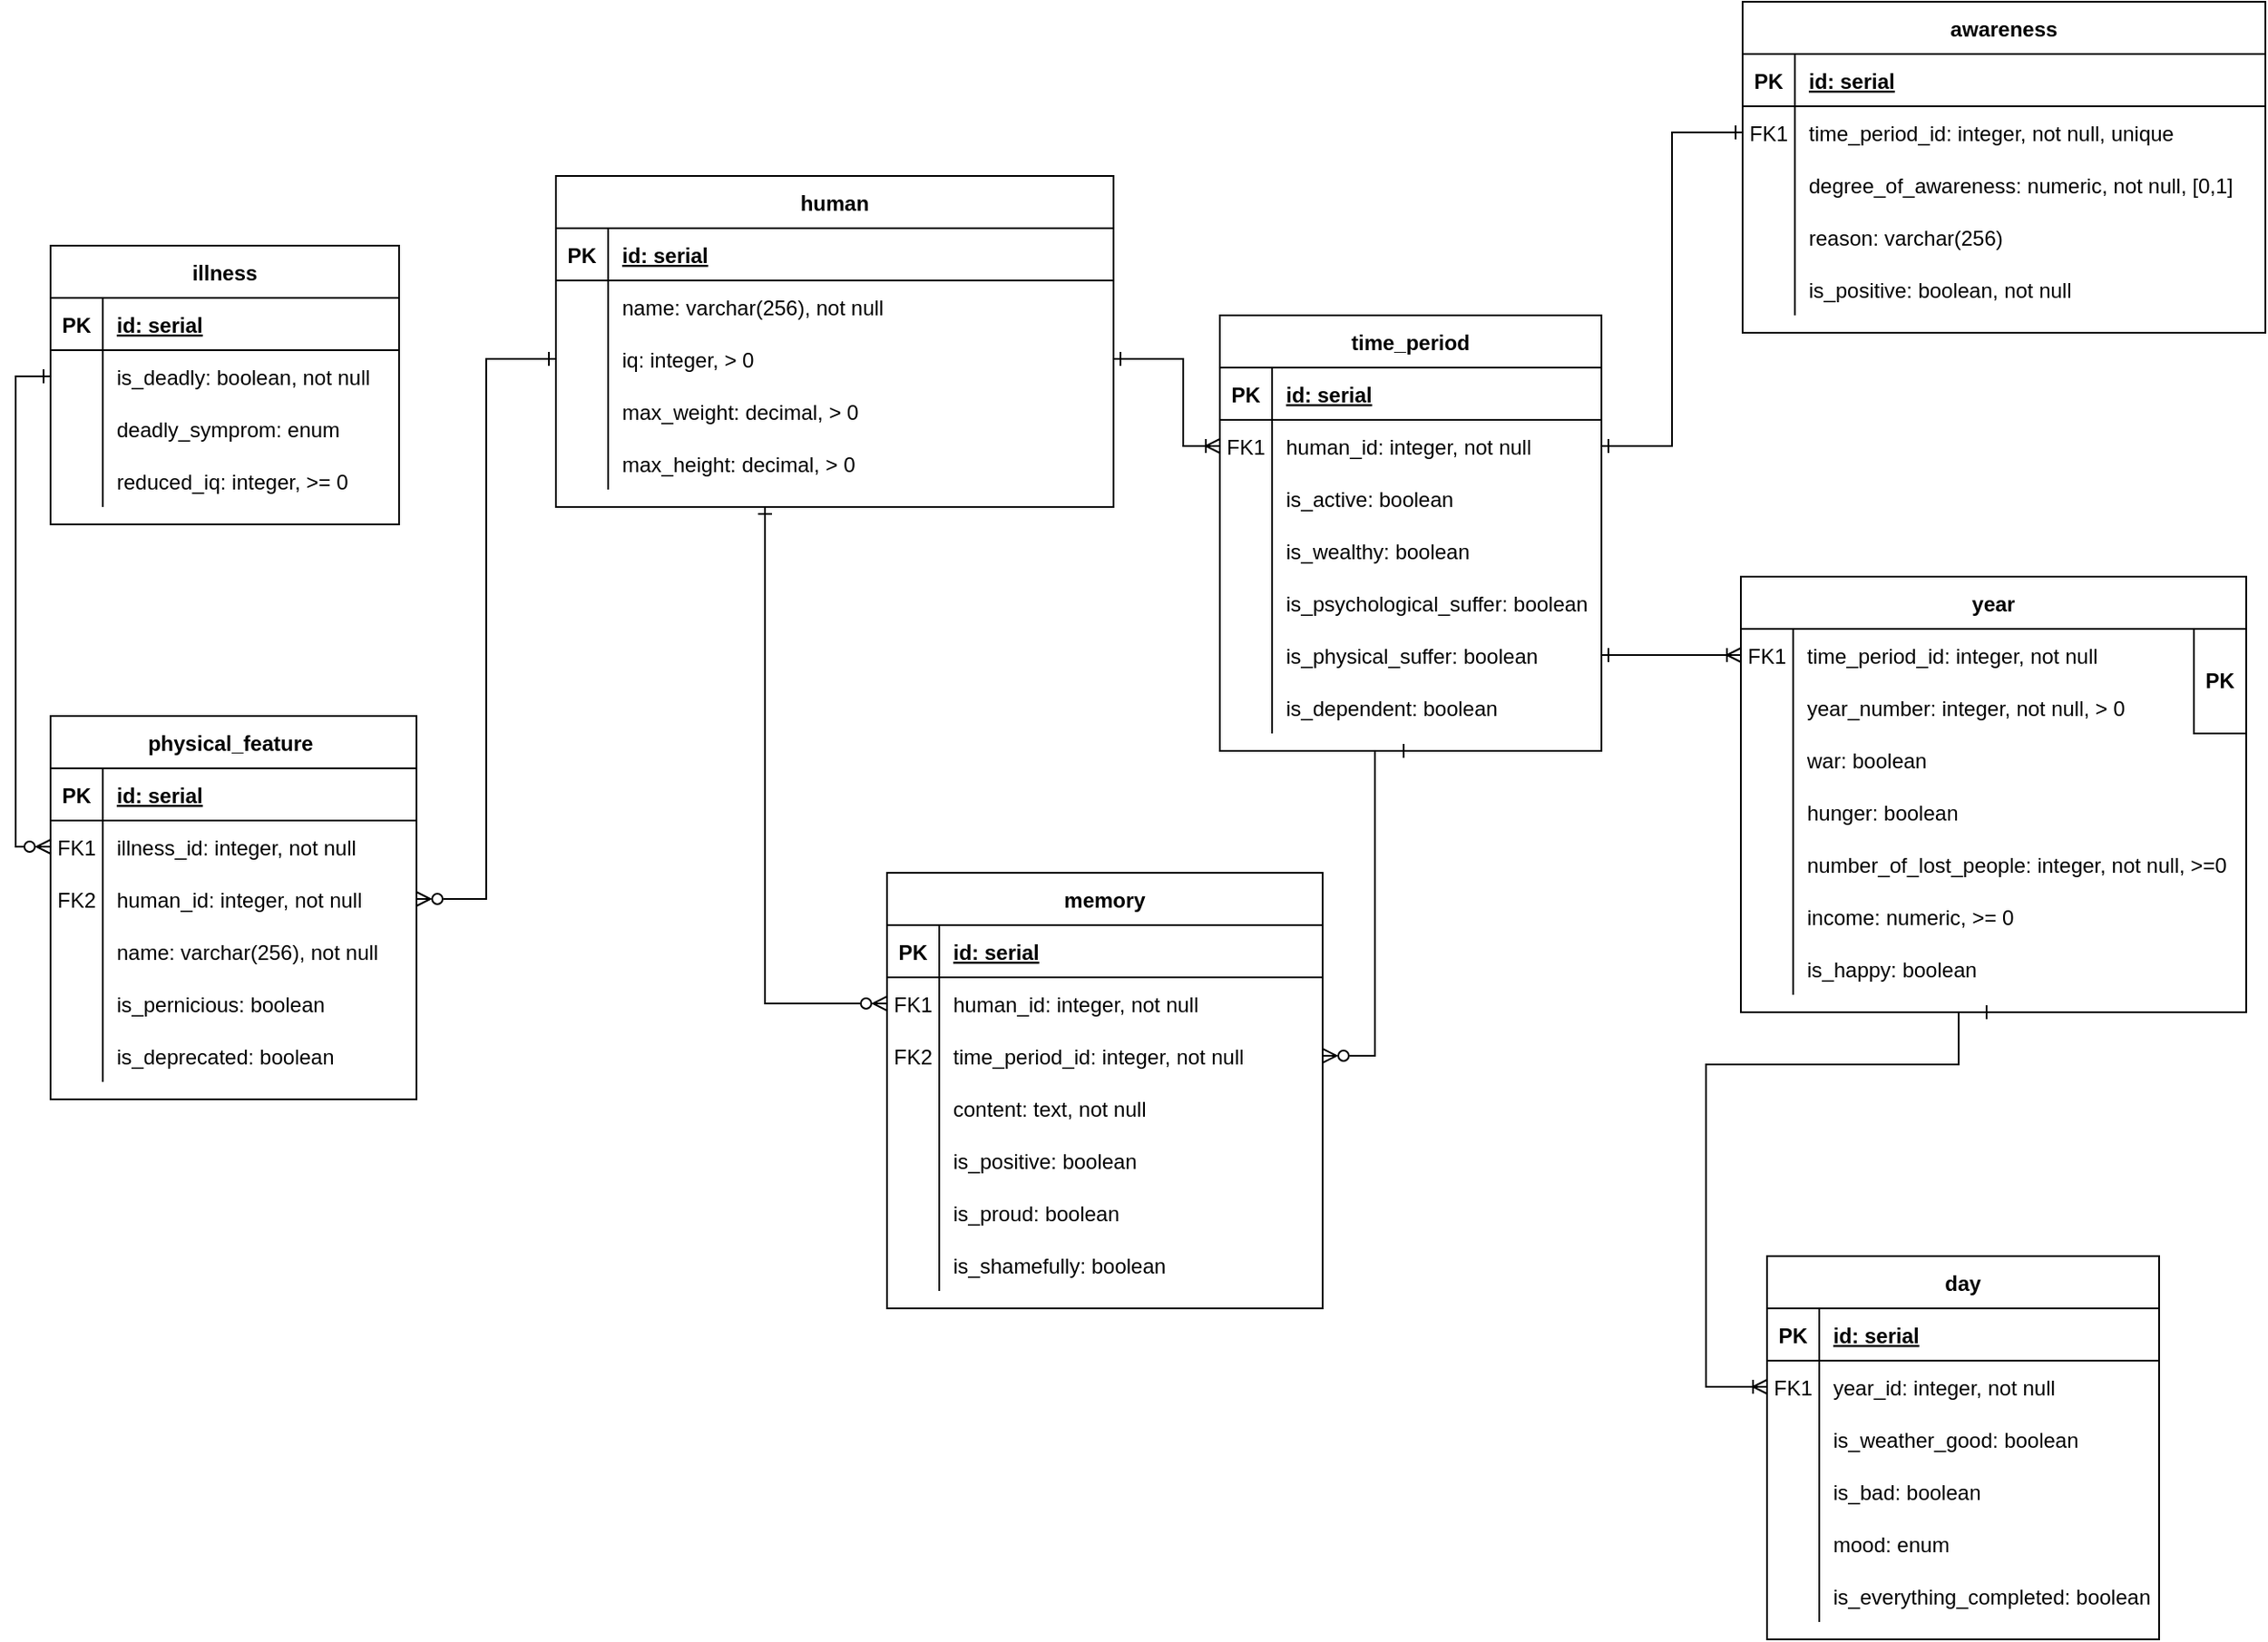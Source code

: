 <mxfile version="20.3.3" type="github">
  <diagram id="KLt4-FixC2jGdh-PYS5l" name="Page-1">
    <mxGraphModel dx="1038" dy="547" grid="1" gridSize="10" guides="1" tooltips="1" connect="1" arrows="1" fold="1" page="1" pageScale="1" pageWidth="827" pageHeight="1169" math="0" shadow="0">
      <root>
        <mxCell id="0" />
        <mxCell id="1" parent="0" />
        <mxCell id="GZ2gmJKAVjpCAytrpGXs-1" value="memory" style="shape=table;startSize=30;container=1;collapsible=1;childLayout=tableLayout;fixedRows=1;rowLines=0;fontStyle=1;align=center;resizeLast=1;" parent="1" vertex="1">
          <mxGeometry x="760" y="540" width="250" height="250" as="geometry" />
        </mxCell>
        <mxCell id="GZ2gmJKAVjpCAytrpGXs-2" value="" style="shape=tableRow;horizontal=0;startSize=0;swimlaneHead=0;swimlaneBody=0;fillColor=none;collapsible=0;dropTarget=0;points=[[0,0.5],[1,0.5]];portConstraint=eastwest;top=0;left=0;right=0;bottom=1;" parent="GZ2gmJKAVjpCAytrpGXs-1" vertex="1">
          <mxGeometry y="30" width="250" height="30" as="geometry" />
        </mxCell>
        <mxCell id="GZ2gmJKAVjpCAytrpGXs-3" value="PK" style="shape=partialRectangle;connectable=0;fillColor=none;top=0;left=0;bottom=0;right=0;fontStyle=1;overflow=hidden;" parent="GZ2gmJKAVjpCAytrpGXs-2" vertex="1">
          <mxGeometry width="30" height="30" as="geometry">
            <mxRectangle width="30" height="30" as="alternateBounds" />
          </mxGeometry>
        </mxCell>
        <mxCell id="GZ2gmJKAVjpCAytrpGXs-4" value="id: serial" style="shape=partialRectangle;connectable=0;fillColor=none;top=0;left=0;bottom=0;right=0;align=left;spacingLeft=6;fontStyle=5;overflow=hidden;" parent="GZ2gmJKAVjpCAytrpGXs-2" vertex="1">
          <mxGeometry x="30" width="220" height="30" as="geometry">
            <mxRectangle width="220" height="30" as="alternateBounds" />
          </mxGeometry>
        </mxCell>
        <mxCell id="GZ2gmJKAVjpCAytrpGXs-5" value="" style="shape=tableRow;horizontal=0;startSize=0;swimlaneHead=0;swimlaneBody=0;fillColor=none;collapsible=0;dropTarget=0;points=[[0,0.5],[1,0.5]];portConstraint=eastwest;top=0;left=0;right=0;bottom=0;" parent="GZ2gmJKAVjpCAytrpGXs-1" vertex="1">
          <mxGeometry y="60" width="250" height="30" as="geometry" />
        </mxCell>
        <mxCell id="GZ2gmJKAVjpCAytrpGXs-6" value="FK1" style="shape=partialRectangle;connectable=0;fillColor=none;top=0;left=0;bottom=0;right=0;editable=1;overflow=hidden;" parent="GZ2gmJKAVjpCAytrpGXs-5" vertex="1">
          <mxGeometry width="30" height="30" as="geometry">
            <mxRectangle width="30" height="30" as="alternateBounds" />
          </mxGeometry>
        </mxCell>
        <mxCell id="GZ2gmJKAVjpCAytrpGXs-7" value="human_id: integer, not null" style="shape=partialRectangle;connectable=0;fillColor=none;top=0;left=0;bottom=0;right=0;align=left;spacingLeft=6;overflow=hidden;" parent="GZ2gmJKAVjpCAytrpGXs-5" vertex="1">
          <mxGeometry x="30" width="220" height="30" as="geometry">
            <mxRectangle width="220" height="30" as="alternateBounds" />
          </mxGeometry>
        </mxCell>
        <mxCell id="GZ2gmJKAVjpCAytrpGXs-8" value="" style="shape=tableRow;horizontal=0;startSize=0;swimlaneHead=0;swimlaneBody=0;fillColor=none;collapsible=0;dropTarget=0;points=[[0,0.5],[1,0.5]];portConstraint=eastwest;top=0;left=0;right=0;bottom=0;" parent="GZ2gmJKAVjpCAytrpGXs-1" vertex="1">
          <mxGeometry y="90" width="250" height="30" as="geometry" />
        </mxCell>
        <mxCell id="GZ2gmJKAVjpCAytrpGXs-9" value="FK2" style="shape=partialRectangle;connectable=0;fillColor=none;top=0;left=0;bottom=0;right=0;editable=1;overflow=hidden;" parent="GZ2gmJKAVjpCAytrpGXs-8" vertex="1">
          <mxGeometry width="30" height="30" as="geometry">
            <mxRectangle width="30" height="30" as="alternateBounds" />
          </mxGeometry>
        </mxCell>
        <mxCell id="GZ2gmJKAVjpCAytrpGXs-10" value="time_period_id: integer, not null" style="shape=partialRectangle;connectable=0;fillColor=none;top=0;left=0;bottom=0;right=0;align=left;spacingLeft=6;overflow=hidden;" parent="GZ2gmJKAVjpCAytrpGXs-8" vertex="1">
          <mxGeometry x="30" width="220" height="30" as="geometry">
            <mxRectangle width="220" height="30" as="alternateBounds" />
          </mxGeometry>
        </mxCell>
        <mxCell id="GZ2gmJKAVjpCAytrpGXs-11" value="" style="shape=tableRow;horizontal=0;startSize=0;swimlaneHead=0;swimlaneBody=0;fillColor=none;collapsible=0;dropTarget=0;points=[[0,0.5],[1,0.5]];portConstraint=eastwest;top=0;left=0;right=0;bottom=0;" parent="GZ2gmJKAVjpCAytrpGXs-1" vertex="1">
          <mxGeometry y="120" width="250" height="30" as="geometry" />
        </mxCell>
        <mxCell id="GZ2gmJKAVjpCAytrpGXs-12" value="" style="shape=partialRectangle;connectable=0;fillColor=none;top=0;left=0;bottom=0;right=0;editable=1;overflow=hidden;" parent="GZ2gmJKAVjpCAytrpGXs-11" vertex="1">
          <mxGeometry width="30" height="30" as="geometry">
            <mxRectangle width="30" height="30" as="alternateBounds" />
          </mxGeometry>
        </mxCell>
        <mxCell id="GZ2gmJKAVjpCAytrpGXs-13" value="content: text, not null" style="shape=partialRectangle;connectable=0;fillColor=none;top=0;left=0;bottom=0;right=0;align=left;spacingLeft=6;overflow=hidden;" parent="GZ2gmJKAVjpCAytrpGXs-11" vertex="1">
          <mxGeometry x="30" width="220" height="30" as="geometry">
            <mxRectangle width="220" height="30" as="alternateBounds" />
          </mxGeometry>
        </mxCell>
        <mxCell id="GZ2gmJKAVjpCAytrpGXs-14" value="" style="shape=tableRow;horizontal=0;startSize=0;swimlaneHead=0;swimlaneBody=0;fillColor=none;collapsible=0;dropTarget=0;points=[[0,0.5],[1,0.5]];portConstraint=eastwest;top=0;left=0;right=0;bottom=0;" parent="GZ2gmJKAVjpCAytrpGXs-1" vertex="1">
          <mxGeometry y="150" width="250" height="30" as="geometry" />
        </mxCell>
        <mxCell id="GZ2gmJKAVjpCAytrpGXs-15" value="" style="shape=partialRectangle;connectable=0;fillColor=none;top=0;left=0;bottom=0;right=0;editable=1;overflow=hidden;" parent="GZ2gmJKAVjpCAytrpGXs-14" vertex="1">
          <mxGeometry width="30" height="30" as="geometry">
            <mxRectangle width="30" height="30" as="alternateBounds" />
          </mxGeometry>
        </mxCell>
        <mxCell id="GZ2gmJKAVjpCAytrpGXs-16" value="is_positive: boolean" style="shape=partialRectangle;connectable=0;fillColor=none;top=0;left=0;bottom=0;right=0;align=left;spacingLeft=6;overflow=hidden;" parent="GZ2gmJKAVjpCAytrpGXs-14" vertex="1">
          <mxGeometry x="30" width="220" height="30" as="geometry">
            <mxRectangle width="220" height="30" as="alternateBounds" />
          </mxGeometry>
        </mxCell>
        <mxCell id="GZ2gmJKAVjpCAytrpGXs-17" value="" style="shape=tableRow;horizontal=0;startSize=0;swimlaneHead=0;swimlaneBody=0;fillColor=none;collapsible=0;dropTarget=0;points=[[0,0.5],[1,0.5]];portConstraint=eastwest;top=0;left=0;right=0;bottom=0;" parent="GZ2gmJKAVjpCAytrpGXs-1" vertex="1">
          <mxGeometry y="180" width="250" height="30" as="geometry" />
        </mxCell>
        <mxCell id="GZ2gmJKAVjpCAytrpGXs-18" value="" style="shape=partialRectangle;connectable=0;fillColor=none;top=0;left=0;bottom=0;right=0;editable=1;overflow=hidden;" parent="GZ2gmJKAVjpCAytrpGXs-17" vertex="1">
          <mxGeometry width="30" height="30" as="geometry">
            <mxRectangle width="30" height="30" as="alternateBounds" />
          </mxGeometry>
        </mxCell>
        <mxCell id="GZ2gmJKAVjpCAytrpGXs-19" value="is_proud: boolean" style="shape=partialRectangle;connectable=0;fillColor=none;top=0;left=0;bottom=0;right=0;align=left;spacingLeft=6;overflow=hidden;" parent="GZ2gmJKAVjpCAytrpGXs-17" vertex="1">
          <mxGeometry x="30" width="220" height="30" as="geometry">
            <mxRectangle width="220" height="30" as="alternateBounds" />
          </mxGeometry>
        </mxCell>
        <mxCell id="GZ2gmJKAVjpCAytrpGXs-20" value="" style="shape=tableRow;horizontal=0;startSize=0;swimlaneHead=0;swimlaneBody=0;fillColor=none;collapsible=0;dropTarget=0;points=[[0,0.5],[1,0.5]];portConstraint=eastwest;top=0;left=0;right=0;bottom=0;" parent="GZ2gmJKAVjpCAytrpGXs-1" vertex="1">
          <mxGeometry y="210" width="250" height="30" as="geometry" />
        </mxCell>
        <mxCell id="GZ2gmJKAVjpCAytrpGXs-21" value="" style="shape=partialRectangle;connectable=0;fillColor=none;top=0;left=0;bottom=0;right=0;editable=1;overflow=hidden;" parent="GZ2gmJKAVjpCAytrpGXs-20" vertex="1">
          <mxGeometry width="30" height="30" as="geometry">
            <mxRectangle width="30" height="30" as="alternateBounds" />
          </mxGeometry>
        </mxCell>
        <mxCell id="GZ2gmJKAVjpCAytrpGXs-22" value="is_shamefully: boolean" style="shape=partialRectangle;connectable=0;fillColor=none;top=0;left=0;bottom=0;right=0;align=left;spacingLeft=6;overflow=hidden;" parent="GZ2gmJKAVjpCAytrpGXs-20" vertex="1">
          <mxGeometry x="30" width="220" height="30" as="geometry">
            <mxRectangle width="220" height="30" as="alternateBounds" />
          </mxGeometry>
        </mxCell>
        <mxCell id="GZ2gmJKAVjpCAytrpGXs-23" value="illness" style="shape=table;startSize=30;container=1;collapsible=1;childLayout=tableLayout;fixedRows=1;rowLines=0;fontStyle=1;align=center;resizeLast=1;" parent="1" vertex="1">
          <mxGeometry x="280" y="180" width="200" height="160" as="geometry" />
        </mxCell>
        <mxCell id="GZ2gmJKAVjpCAytrpGXs-24" value="" style="shape=tableRow;horizontal=0;startSize=0;swimlaneHead=0;swimlaneBody=0;fillColor=none;collapsible=0;dropTarget=0;points=[[0,0.5],[1,0.5]];portConstraint=eastwest;top=0;left=0;right=0;bottom=1;" parent="GZ2gmJKAVjpCAytrpGXs-23" vertex="1">
          <mxGeometry y="30" width="200" height="30" as="geometry" />
        </mxCell>
        <mxCell id="GZ2gmJKAVjpCAytrpGXs-25" value="PK" style="shape=partialRectangle;connectable=0;fillColor=none;top=0;left=0;bottom=0;right=0;fontStyle=1;overflow=hidden;" parent="GZ2gmJKAVjpCAytrpGXs-24" vertex="1">
          <mxGeometry width="30" height="30" as="geometry">
            <mxRectangle width="30" height="30" as="alternateBounds" />
          </mxGeometry>
        </mxCell>
        <mxCell id="GZ2gmJKAVjpCAytrpGXs-26" value="id: serial" style="shape=partialRectangle;connectable=0;fillColor=none;top=0;left=0;bottom=0;right=0;align=left;spacingLeft=6;fontStyle=5;overflow=hidden;" parent="GZ2gmJKAVjpCAytrpGXs-24" vertex="1">
          <mxGeometry x="30" width="170" height="30" as="geometry">
            <mxRectangle width="170" height="30" as="alternateBounds" />
          </mxGeometry>
        </mxCell>
        <mxCell id="GZ2gmJKAVjpCAytrpGXs-27" value="" style="shape=tableRow;horizontal=0;startSize=0;swimlaneHead=0;swimlaneBody=0;fillColor=none;collapsible=0;dropTarget=0;points=[[0,0.5],[1,0.5]];portConstraint=eastwest;top=0;left=0;right=0;bottom=0;" parent="GZ2gmJKAVjpCAytrpGXs-23" vertex="1">
          <mxGeometry y="60" width="200" height="30" as="geometry" />
        </mxCell>
        <mxCell id="GZ2gmJKAVjpCAytrpGXs-28" value="" style="shape=partialRectangle;connectable=0;fillColor=none;top=0;left=0;bottom=0;right=0;editable=1;overflow=hidden;" parent="GZ2gmJKAVjpCAytrpGXs-27" vertex="1">
          <mxGeometry width="30" height="30" as="geometry">
            <mxRectangle width="30" height="30" as="alternateBounds" />
          </mxGeometry>
        </mxCell>
        <mxCell id="GZ2gmJKAVjpCAytrpGXs-29" value="is_deadly: boolean, not null" style="shape=partialRectangle;connectable=0;fillColor=none;top=0;left=0;bottom=0;right=0;align=left;spacingLeft=6;overflow=hidden;" parent="GZ2gmJKAVjpCAytrpGXs-27" vertex="1">
          <mxGeometry x="30" width="170" height="30" as="geometry">
            <mxRectangle width="170" height="30" as="alternateBounds" />
          </mxGeometry>
        </mxCell>
        <mxCell id="GZ2gmJKAVjpCAytrpGXs-30" value="" style="shape=tableRow;horizontal=0;startSize=0;swimlaneHead=0;swimlaneBody=0;fillColor=none;collapsible=0;dropTarget=0;points=[[0,0.5],[1,0.5]];portConstraint=eastwest;top=0;left=0;right=0;bottom=0;" parent="GZ2gmJKAVjpCAytrpGXs-23" vertex="1">
          <mxGeometry y="90" width="200" height="30" as="geometry" />
        </mxCell>
        <mxCell id="GZ2gmJKAVjpCAytrpGXs-31" value="" style="shape=partialRectangle;connectable=0;fillColor=none;top=0;left=0;bottom=0;right=0;editable=1;overflow=hidden;" parent="GZ2gmJKAVjpCAytrpGXs-30" vertex="1">
          <mxGeometry width="30" height="30" as="geometry">
            <mxRectangle width="30" height="30" as="alternateBounds" />
          </mxGeometry>
        </mxCell>
        <mxCell id="GZ2gmJKAVjpCAytrpGXs-32" value="deadly_symprom: enum" style="shape=partialRectangle;connectable=0;fillColor=none;top=0;left=0;bottom=0;right=0;align=left;spacingLeft=6;overflow=hidden;" parent="GZ2gmJKAVjpCAytrpGXs-30" vertex="1">
          <mxGeometry x="30" width="170" height="30" as="geometry">
            <mxRectangle width="170" height="30" as="alternateBounds" />
          </mxGeometry>
        </mxCell>
        <mxCell id="GZ2gmJKAVjpCAytrpGXs-33" value="" style="shape=tableRow;horizontal=0;startSize=0;swimlaneHead=0;swimlaneBody=0;fillColor=none;collapsible=0;dropTarget=0;points=[[0,0.5],[1,0.5]];portConstraint=eastwest;top=0;left=0;right=0;bottom=0;" parent="GZ2gmJKAVjpCAytrpGXs-23" vertex="1">
          <mxGeometry y="120" width="200" height="30" as="geometry" />
        </mxCell>
        <mxCell id="GZ2gmJKAVjpCAytrpGXs-34" value="" style="shape=partialRectangle;connectable=0;fillColor=none;top=0;left=0;bottom=0;right=0;editable=1;overflow=hidden;" parent="GZ2gmJKAVjpCAytrpGXs-33" vertex="1">
          <mxGeometry width="30" height="30" as="geometry">
            <mxRectangle width="30" height="30" as="alternateBounds" />
          </mxGeometry>
        </mxCell>
        <mxCell id="GZ2gmJKAVjpCAytrpGXs-35" value="reduced_iq: integer, &gt;= 0" style="shape=partialRectangle;connectable=0;fillColor=none;top=0;left=0;bottom=0;right=0;align=left;spacingLeft=6;overflow=hidden;" parent="GZ2gmJKAVjpCAytrpGXs-33" vertex="1">
          <mxGeometry x="30" width="170" height="30" as="geometry">
            <mxRectangle width="170" height="30" as="alternateBounds" />
          </mxGeometry>
        </mxCell>
        <mxCell id="GZ2gmJKAVjpCAytrpGXs-36" style="edgeStyle=orthogonalEdgeStyle;rounded=0;orthogonalLoop=1;jettySize=auto;html=1;startArrow=ERone;startFill=0;endArrow=ERone;endFill=0;exitX=1;exitY=0.5;exitDx=0;exitDy=0;" parent="1" source="GZ2gmJKAVjpCAytrpGXs-41" target="GZ2gmJKAVjpCAytrpGXs-82" edge="1">
          <mxGeometry relative="1" as="geometry" />
        </mxCell>
        <mxCell id="GZ2gmJKAVjpCAytrpGXs-37" value="time_period" style="shape=table;startSize=30;container=1;collapsible=1;childLayout=tableLayout;fixedRows=1;rowLines=0;fontStyle=1;align=center;resizeLast=1;" parent="1" vertex="1">
          <mxGeometry x="951" y="220" width="219" height="250" as="geometry" />
        </mxCell>
        <mxCell id="GZ2gmJKAVjpCAytrpGXs-38" value="" style="shape=tableRow;horizontal=0;startSize=0;swimlaneHead=0;swimlaneBody=0;fillColor=none;collapsible=0;dropTarget=0;points=[[0,0.5],[1,0.5]];portConstraint=eastwest;top=0;left=0;right=0;bottom=1;" parent="GZ2gmJKAVjpCAytrpGXs-37" vertex="1">
          <mxGeometry y="30" width="219" height="30" as="geometry" />
        </mxCell>
        <mxCell id="GZ2gmJKAVjpCAytrpGXs-39" value="PK" style="shape=partialRectangle;connectable=0;fillColor=none;top=0;left=0;bottom=0;right=0;fontStyle=1;overflow=hidden;" parent="GZ2gmJKAVjpCAytrpGXs-38" vertex="1">
          <mxGeometry width="30" height="30" as="geometry">
            <mxRectangle width="30" height="30" as="alternateBounds" />
          </mxGeometry>
        </mxCell>
        <mxCell id="GZ2gmJKAVjpCAytrpGXs-40" value="id: serial" style="shape=partialRectangle;connectable=0;fillColor=none;top=0;left=0;bottom=0;right=0;align=left;spacingLeft=6;fontStyle=5;overflow=hidden;" parent="GZ2gmJKAVjpCAytrpGXs-38" vertex="1">
          <mxGeometry x="30" width="189" height="30" as="geometry">
            <mxRectangle width="189" height="30" as="alternateBounds" />
          </mxGeometry>
        </mxCell>
        <mxCell id="GZ2gmJKAVjpCAytrpGXs-41" value="" style="shape=tableRow;horizontal=0;startSize=0;swimlaneHead=0;swimlaneBody=0;fillColor=none;collapsible=0;dropTarget=0;points=[[0,0.5],[1,0.5]];portConstraint=eastwest;top=0;left=0;right=0;bottom=0;" parent="GZ2gmJKAVjpCAytrpGXs-37" vertex="1">
          <mxGeometry y="60" width="219" height="30" as="geometry" />
        </mxCell>
        <mxCell id="GZ2gmJKAVjpCAytrpGXs-42" value="FK1" style="shape=partialRectangle;connectable=0;fillColor=none;top=0;left=0;bottom=0;right=0;editable=1;overflow=hidden;" parent="GZ2gmJKAVjpCAytrpGXs-41" vertex="1">
          <mxGeometry width="30" height="30" as="geometry">
            <mxRectangle width="30" height="30" as="alternateBounds" />
          </mxGeometry>
        </mxCell>
        <mxCell id="GZ2gmJKAVjpCAytrpGXs-43" value="human_id: integer, not null" style="shape=partialRectangle;connectable=0;fillColor=none;top=0;left=0;bottom=0;right=0;align=left;spacingLeft=6;overflow=hidden;" parent="GZ2gmJKAVjpCAytrpGXs-41" vertex="1">
          <mxGeometry x="30" width="189" height="30" as="geometry">
            <mxRectangle width="189" height="30" as="alternateBounds" />
          </mxGeometry>
        </mxCell>
        <mxCell id="GZ2gmJKAVjpCAytrpGXs-44" value="" style="shape=tableRow;horizontal=0;startSize=0;swimlaneHead=0;swimlaneBody=0;fillColor=none;collapsible=0;dropTarget=0;points=[[0,0.5],[1,0.5]];portConstraint=eastwest;top=0;left=0;right=0;bottom=0;" parent="GZ2gmJKAVjpCAytrpGXs-37" vertex="1">
          <mxGeometry y="90" width="219" height="30" as="geometry" />
        </mxCell>
        <mxCell id="GZ2gmJKAVjpCAytrpGXs-45" value="" style="shape=partialRectangle;connectable=0;fillColor=none;top=0;left=0;bottom=0;right=0;editable=1;overflow=hidden;" parent="GZ2gmJKAVjpCAytrpGXs-44" vertex="1">
          <mxGeometry width="30" height="30" as="geometry">
            <mxRectangle width="30" height="30" as="alternateBounds" />
          </mxGeometry>
        </mxCell>
        <mxCell id="GZ2gmJKAVjpCAytrpGXs-46" value="is_active: boolean" style="shape=partialRectangle;connectable=0;fillColor=none;top=0;left=0;bottom=0;right=0;align=left;spacingLeft=6;overflow=hidden;" parent="GZ2gmJKAVjpCAytrpGXs-44" vertex="1">
          <mxGeometry x="30" width="189" height="30" as="geometry">
            <mxRectangle width="189" height="30" as="alternateBounds" />
          </mxGeometry>
        </mxCell>
        <mxCell id="GZ2gmJKAVjpCAytrpGXs-47" value="" style="shape=tableRow;horizontal=0;startSize=0;swimlaneHead=0;swimlaneBody=0;fillColor=none;collapsible=0;dropTarget=0;points=[[0,0.5],[1,0.5]];portConstraint=eastwest;top=0;left=0;right=0;bottom=0;" parent="GZ2gmJKAVjpCAytrpGXs-37" vertex="1">
          <mxGeometry y="120" width="219" height="30" as="geometry" />
        </mxCell>
        <mxCell id="GZ2gmJKAVjpCAytrpGXs-48" value="" style="shape=partialRectangle;connectable=0;fillColor=none;top=0;left=0;bottom=0;right=0;editable=1;overflow=hidden;" parent="GZ2gmJKAVjpCAytrpGXs-47" vertex="1">
          <mxGeometry width="30" height="30" as="geometry">
            <mxRectangle width="30" height="30" as="alternateBounds" />
          </mxGeometry>
        </mxCell>
        <mxCell id="GZ2gmJKAVjpCAytrpGXs-49" value="is_wealthy: boolean" style="shape=partialRectangle;connectable=0;fillColor=none;top=0;left=0;bottom=0;right=0;align=left;spacingLeft=6;overflow=hidden;" parent="GZ2gmJKAVjpCAytrpGXs-47" vertex="1">
          <mxGeometry x="30" width="189" height="30" as="geometry">
            <mxRectangle width="189" height="30" as="alternateBounds" />
          </mxGeometry>
        </mxCell>
        <mxCell id="GZ2gmJKAVjpCAytrpGXs-50" value="" style="shape=tableRow;horizontal=0;startSize=0;swimlaneHead=0;swimlaneBody=0;fillColor=none;collapsible=0;dropTarget=0;points=[[0,0.5],[1,0.5]];portConstraint=eastwest;top=0;left=0;right=0;bottom=0;" parent="GZ2gmJKAVjpCAytrpGXs-37" vertex="1">
          <mxGeometry y="150" width="219" height="30" as="geometry" />
        </mxCell>
        <mxCell id="GZ2gmJKAVjpCAytrpGXs-51" value="" style="shape=partialRectangle;connectable=0;fillColor=none;top=0;left=0;bottom=0;right=0;editable=1;overflow=hidden;" parent="GZ2gmJKAVjpCAytrpGXs-50" vertex="1">
          <mxGeometry width="30" height="30" as="geometry">
            <mxRectangle width="30" height="30" as="alternateBounds" />
          </mxGeometry>
        </mxCell>
        <mxCell id="GZ2gmJKAVjpCAytrpGXs-52" value="is_psychological_suffer: boolean" style="shape=partialRectangle;connectable=0;fillColor=none;top=0;left=0;bottom=0;right=0;align=left;spacingLeft=6;overflow=hidden;" parent="GZ2gmJKAVjpCAytrpGXs-50" vertex="1">
          <mxGeometry x="30" width="189" height="30" as="geometry">
            <mxRectangle width="189" height="30" as="alternateBounds" />
          </mxGeometry>
        </mxCell>
        <mxCell id="GZ2gmJKAVjpCAytrpGXs-53" value="" style="shape=tableRow;horizontal=0;startSize=0;swimlaneHead=0;swimlaneBody=0;fillColor=none;collapsible=0;dropTarget=0;points=[[0,0.5],[1,0.5]];portConstraint=eastwest;top=0;left=0;right=0;bottom=0;" parent="GZ2gmJKAVjpCAytrpGXs-37" vertex="1">
          <mxGeometry y="180" width="219" height="30" as="geometry" />
        </mxCell>
        <mxCell id="GZ2gmJKAVjpCAytrpGXs-54" value="" style="shape=partialRectangle;connectable=0;fillColor=none;top=0;left=0;bottom=0;right=0;editable=1;overflow=hidden;" parent="GZ2gmJKAVjpCAytrpGXs-53" vertex="1">
          <mxGeometry width="30" height="30" as="geometry">
            <mxRectangle width="30" height="30" as="alternateBounds" />
          </mxGeometry>
        </mxCell>
        <mxCell id="GZ2gmJKAVjpCAytrpGXs-55" value="is_physical_suffer: boolean" style="shape=partialRectangle;connectable=0;fillColor=none;top=0;left=0;bottom=0;right=0;align=left;spacingLeft=6;overflow=hidden;" parent="GZ2gmJKAVjpCAytrpGXs-53" vertex="1">
          <mxGeometry x="30" width="189" height="30" as="geometry">
            <mxRectangle width="189" height="30" as="alternateBounds" />
          </mxGeometry>
        </mxCell>
        <mxCell id="GZ2gmJKAVjpCAytrpGXs-56" value="" style="shape=tableRow;horizontal=0;startSize=0;swimlaneHead=0;swimlaneBody=0;fillColor=none;collapsible=0;dropTarget=0;points=[[0,0.5],[1,0.5]];portConstraint=eastwest;top=0;left=0;right=0;bottom=0;" parent="GZ2gmJKAVjpCAytrpGXs-37" vertex="1">
          <mxGeometry y="210" width="219" height="30" as="geometry" />
        </mxCell>
        <mxCell id="GZ2gmJKAVjpCAytrpGXs-57" value="" style="shape=partialRectangle;connectable=0;fillColor=none;top=0;left=0;bottom=0;right=0;editable=1;overflow=hidden;" parent="GZ2gmJKAVjpCAytrpGXs-56" vertex="1">
          <mxGeometry width="30" height="30" as="geometry">
            <mxRectangle width="30" height="30" as="alternateBounds" />
          </mxGeometry>
        </mxCell>
        <mxCell id="GZ2gmJKAVjpCAytrpGXs-58" value="is_dependent: boolean" style="shape=partialRectangle;connectable=0;fillColor=none;top=0;left=0;bottom=0;right=0;align=left;spacingLeft=6;overflow=hidden;" parent="GZ2gmJKAVjpCAytrpGXs-56" vertex="1">
          <mxGeometry x="30" width="189" height="30" as="geometry">
            <mxRectangle width="189" height="30" as="alternateBounds" />
          </mxGeometry>
        </mxCell>
        <mxCell id="GZ2gmJKAVjpCAytrpGXs-59" value="day" style="shape=table;startSize=30;container=1;collapsible=1;childLayout=tableLayout;fixedRows=1;rowLines=0;fontStyle=1;align=center;resizeLast=1;" parent="1" vertex="1">
          <mxGeometry x="1265" y="760" width="225" height="220" as="geometry" />
        </mxCell>
        <mxCell id="GZ2gmJKAVjpCAytrpGXs-60" value="" style="shape=tableRow;horizontal=0;startSize=0;swimlaneHead=0;swimlaneBody=0;fillColor=none;collapsible=0;dropTarget=0;points=[[0,0.5],[1,0.5]];portConstraint=eastwest;top=0;left=0;right=0;bottom=1;" parent="GZ2gmJKAVjpCAytrpGXs-59" vertex="1">
          <mxGeometry y="30" width="225" height="30" as="geometry" />
        </mxCell>
        <mxCell id="GZ2gmJKAVjpCAytrpGXs-61" value="PK" style="shape=partialRectangle;connectable=0;fillColor=none;top=0;left=0;bottom=0;right=0;fontStyle=1;overflow=hidden;" parent="GZ2gmJKAVjpCAytrpGXs-60" vertex="1">
          <mxGeometry width="30" height="30" as="geometry">
            <mxRectangle width="30" height="30" as="alternateBounds" />
          </mxGeometry>
        </mxCell>
        <mxCell id="GZ2gmJKAVjpCAytrpGXs-62" value="id: serial" style="shape=partialRectangle;connectable=0;fillColor=none;top=0;left=0;bottom=0;right=0;align=left;spacingLeft=6;fontStyle=5;overflow=hidden;" parent="GZ2gmJKAVjpCAytrpGXs-60" vertex="1">
          <mxGeometry x="30" width="195" height="30" as="geometry">
            <mxRectangle width="195" height="30" as="alternateBounds" />
          </mxGeometry>
        </mxCell>
        <mxCell id="GZ2gmJKAVjpCAytrpGXs-63" value="" style="shape=tableRow;horizontal=0;startSize=0;swimlaneHead=0;swimlaneBody=0;fillColor=none;collapsible=0;dropTarget=0;points=[[0,0.5],[1,0.5]];portConstraint=eastwest;top=0;left=0;right=0;bottom=0;" parent="GZ2gmJKAVjpCAytrpGXs-59" vertex="1">
          <mxGeometry y="60" width="225" height="30" as="geometry" />
        </mxCell>
        <mxCell id="GZ2gmJKAVjpCAytrpGXs-64" value="FK1" style="shape=partialRectangle;connectable=0;fillColor=none;top=0;left=0;bottom=0;right=0;editable=1;overflow=hidden;" parent="GZ2gmJKAVjpCAytrpGXs-63" vertex="1">
          <mxGeometry width="30" height="30" as="geometry">
            <mxRectangle width="30" height="30" as="alternateBounds" />
          </mxGeometry>
        </mxCell>
        <mxCell id="GZ2gmJKAVjpCAytrpGXs-65" value="year_id: integer, not null" style="shape=partialRectangle;connectable=0;fillColor=none;top=0;left=0;bottom=0;right=0;align=left;spacingLeft=6;overflow=hidden;" parent="GZ2gmJKAVjpCAytrpGXs-63" vertex="1">
          <mxGeometry x="30" width="195" height="30" as="geometry">
            <mxRectangle width="195" height="30" as="alternateBounds" />
          </mxGeometry>
        </mxCell>
        <mxCell id="GZ2gmJKAVjpCAytrpGXs-66" value="" style="shape=tableRow;horizontal=0;startSize=0;swimlaneHead=0;swimlaneBody=0;fillColor=none;collapsible=0;dropTarget=0;points=[[0,0.5],[1,0.5]];portConstraint=eastwest;top=0;left=0;right=0;bottom=0;" parent="GZ2gmJKAVjpCAytrpGXs-59" vertex="1">
          <mxGeometry y="90" width="225" height="30" as="geometry" />
        </mxCell>
        <mxCell id="GZ2gmJKAVjpCAytrpGXs-67" value="" style="shape=partialRectangle;connectable=0;fillColor=none;top=0;left=0;bottom=0;right=0;editable=1;overflow=hidden;" parent="GZ2gmJKAVjpCAytrpGXs-66" vertex="1">
          <mxGeometry width="30" height="30" as="geometry">
            <mxRectangle width="30" height="30" as="alternateBounds" />
          </mxGeometry>
        </mxCell>
        <mxCell id="GZ2gmJKAVjpCAytrpGXs-68" value="is_weather_good: boolean" style="shape=partialRectangle;connectable=0;fillColor=none;top=0;left=0;bottom=0;right=0;align=left;spacingLeft=6;overflow=hidden;" parent="GZ2gmJKAVjpCAytrpGXs-66" vertex="1">
          <mxGeometry x="30" width="195" height="30" as="geometry">
            <mxRectangle width="195" height="30" as="alternateBounds" />
          </mxGeometry>
        </mxCell>
        <mxCell id="GZ2gmJKAVjpCAytrpGXs-69" value="" style="shape=tableRow;horizontal=0;startSize=0;swimlaneHead=0;swimlaneBody=0;fillColor=none;collapsible=0;dropTarget=0;points=[[0,0.5],[1,0.5]];portConstraint=eastwest;top=0;left=0;right=0;bottom=0;" parent="GZ2gmJKAVjpCAytrpGXs-59" vertex="1">
          <mxGeometry y="120" width="225" height="30" as="geometry" />
        </mxCell>
        <mxCell id="GZ2gmJKAVjpCAytrpGXs-70" value="" style="shape=partialRectangle;connectable=0;fillColor=none;top=0;left=0;bottom=0;right=0;editable=1;overflow=hidden;" parent="GZ2gmJKAVjpCAytrpGXs-69" vertex="1">
          <mxGeometry width="30" height="30" as="geometry">
            <mxRectangle width="30" height="30" as="alternateBounds" />
          </mxGeometry>
        </mxCell>
        <mxCell id="GZ2gmJKAVjpCAytrpGXs-71" value="is_bad: boolean" style="shape=partialRectangle;connectable=0;fillColor=none;top=0;left=0;bottom=0;right=0;align=left;spacingLeft=6;overflow=hidden;" parent="GZ2gmJKAVjpCAytrpGXs-69" vertex="1">
          <mxGeometry x="30" width="195" height="30" as="geometry">
            <mxRectangle width="195" height="30" as="alternateBounds" />
          </mxGeometry>
        </mxCell>
        <mxCell id="GZ2gmJKAVjpCAytrpGXs-72" value="" style="shape=tableRow;horizontal=0;startSize=0;swimlaneHead=0;swimlaneBody=0;fillColor=none;collapsible=0;dropTarget=0;points=[[0,0.5],[1,0.5]];portConstraint=eastwest;top=0;left=0;right=0;bottom=0;" parent="GZ2gmJKAVjpCAytrpGXs-59" vertex="1">
          <mxGeometry y="150" width="225" height="30" as="geometry" />
        </mxCell>
        <mxCell id="GZ2gmJKAVjpCAytrpGXs-73" value="" style="shape=partialRectangle;connectable=0;fillColor=none;top=0;left=0;bottom=0;right=0;editable=1;overflow=hidden;" parent="GZ2gmJKAVjpCAytrpGXs-72" vertex="1">
          <mxGeometry width="30" height="30" as="geometry">
            <mxRectangle width="30" height="30" as="alternateBounds" />
          </mxGeometry>
        </mxCell>
        <mxCell id="GZ2gmJKAVjpCAytrpGXs-74" value="mood: enum" style="shape=partialRectangle;connectable=0;fillColor=none;top=0;left=0;bottom=0;right=0;align=left;spacingLeft=6;overflow=hidden;" parent="GZ2gmJKAVjpCAytrpGXs-72" vertex="1">
          <mxGeometry x="30" width="195" height="30" as="geometry">
            <mxRectangle width="195" height="30" as="alternateBounds" />
          </mxGeometry>
        </mxCell>
        <mxCell id="GZ2gmJKAVjpCAytrpGXs-75" value="" style="shape=tableRow;horizontal=0;startSize=0;swimlaneHead=0;swimlaneBody=0;fillColor=none;collapsible=0;dropTarget=0;points=[[0,0.5],[1,0.5]];portConstraint=eastwest;top=0;left=0;right=0;bottom=0;" parent="GZ2gmJKAVjpCAytrpGXs-59" vertex="1">
          <mxGeometry y="180" width="225" height="30" as="geometry" />
        </mxCell>
        <mxCell id="GZ2gmJKAVjpCAytrpGXs-76" value="" style="shape=partialRectangle;connectable=0;fillColor=none;top=0;left=0;bottom=0;right=0;editable=1;overflow=hidden;" parent="GZ2gmJKAVjpCAytrpGXs-75" vertex="1">
          <mxGeometry width="30" height="30" as="geometry">
            <mxRectangle width="30" height="30" as="alternateBounds" />
          </mxGeometry>
        </mxCell>
        <mxCell id="GZ2gmJKAVjpCAytrpGXs-77" value="is_everything_completed: boolean" style="shape=partialRectangle;connectable=0;fillColor=none;top=0;left=0;bottom=0;right=0;align=left;spacingLeft=6;overflow=hidden;" parent="GZ2gmJKAVjpCAytrpGXs-75" vertex="1">
          <mxGeometry x="30" width="195" height="30" as="geometry">
            <mxRectangle width="195" height="30" as="alternateBounds" />
          </mxGeometry>
        </mxCell>
        <mxCell id="GZ2gmJKAVjpCAytrpGXs-78" value="awareness" style="shape=table;startSize=30;container=1;collapsible=1;childLayout=tableLayout;fixedRows=1;rowLines=0;fontStyle=1;align=center;resizeLast=1;" parent="1" vertex="1">
          <mxGeometry x="1251" y="40" width="300" height="190" as="geometry" />
        </mxCell>
        <mxCell id="GZ2gmJKAVjpCAytrpGXs-79" value="" style="shape=tableRow;horizontal=0;startSize=0;swimlaneHead=0;swimlaneBody=0;fillColor=none;collapsible=0;dropTarget=0;points=[[0,0.5],[1,0.5]];portConstraint=eastwest;top=0;left=0;right=0;bottom=1;" parent="GZ2gmJKAVjpCAytrpGXs-78" vertex="1">
          <mxGeometry y="30" width="300" height="30" as="geometry" />
        </mxCell>
        <mxCell id="GZ2gmJKAVjpCAytrpGXs-80" value="PK" style="shape=partialRectangle;connectable=0;fillColor=none;top=0;left=0;bottom=0;right=0;fontStyle=1;overflow=hidden;" parent="GZ2gmJKAVjpCAytrpGXs-79" vertex="1">
          <mxGeometry width="30" height="30" as="geometry">
            <mxRectangle width="30" height="30" as="alternateBounds" />
          </mxGeometry>
        </mxCell>
        <mxCell id="GZ2gmJKAVjpCAytrpGXs-81" value="id: serial" style="shape=partialRectangle;connectable=0;fillColor=none;top=0;left=0;bottom=0;right=0;align=left;spacingLeft=6;fontStyle=5;overflow=hidden;" parent="GZ2gmJKAVjpCAytrpGXs-79" vertex="1">
          <mxGeometry x="30" width="270" height="30" as="geometry">
            <mxRectangle width="270" height="30" as="alternateBounds" />
          </mxGeometry>
        </mxCell>
        <mxCell id="GZ2gmJKAVjpCAytrpGXs-82" value="" style="shape=tableRow;horizontal=0;startSize=0;swimlaneHead=0;swimlaneBody=0;fillColor=none;collapsible=0;dropTarget=0;points=[[0,0.5],[1,0.5]];portConstraint=eastwest;top=0;left=0;right=0;bottom=0;" parent="GZ2gmJKAVjpCAytrpGXs-78" vertex="1">
          <mxGeometry y="60" width="300" height="30" as="geometry" />
        </mxCell>
        <mxCell id="GZ2gmJKAVjpCAytrpGXs-83" value="FK1" style="shape=partialRectangle;connectable=0;fillColor=none;top=0;left=0;bottom=0;right=0;editable=1;overflow=hidden;" parent="GZ2gmJKAVjpCAytrpGXs-82" vertex="1">
          <mxGeometry width="30" height="30" as="geometry">
            <mxRectangle width="30" height="30" as="alternateBounds" />
          </mxGeometry>
        </mxCell>
        <mxCell id="GZ2gmJKAVjpCAytrpGXs-84" value="time_period_id: integer, not null, unique" style="shape=partialRectangle;connectable=0;fillColor=none;top=0;left=0;bottom=0;right=0;align=left;spacingLeft=6;overflow=hidden;" parent="GZ2gmJKAVjpCAytrpGXs-82" vertex="1">
          <mxGeometry x="30" width="270" height="30" as="geometry">
            <mxRectangle width="270" height="30" as="alternateBounds" />
          </mxGeometry>
        </mxCell>
        <mxCell id="GZ2gmJKAVjpCAytrpGXs-85" value="" style="shape=tableRow;horizontal=0;startSize=0;swimlaneHead=0;swimlaneBody=0;fillColor=none;collapsible=0;dropTarget=0;points=[[0,0.5],[1,0.5]];portConstraint=eastwest;top=0;left=0;right=0;bottom=0;" parent="GZ2gmJKAVjpCAytrpGXs-78" vertex="1">
          <mxGeometry y="90" width="300" height="30" as="geometry" />
        </mxCell>
        <mxCell id="GZ2gmJKAVjpCAytrpGXs-86" value="" style="shape=partialRectangle;connectable=0;fillColor=none;top=0;left=0;bottom=0;right=0;editable=1;overflow=hidden;" parent="GZ2gmJKAVjpCAytrpGXs-85" vertex="1">
          <mxGeometry width="30" height="30" as="geometry">
            <mxRectangle width="30" height="30" as="alternateBounds" />
          </mxGeometry>
        </mxCell>
        <mxCell id="GZ2gmJKAVjpCAytrpGXs-87" value="degree_of_awareness: numeric, not null, [0,1]" style="shape=partialRectangle;connectable=0;fillColor=none;top=0;left=0;bottom=0;right=0;align=left;spacingLeft=6;overflow=hidden;" parent="GZ2gmJKAVjpCAytrpGXs-85" vertex="1">
          <mxGeometry x="30" width="270" height="30" as="geometry">
            <mxRectangle width="270" height="30" as="alternateBounds" />
          </mxGeometry>
        </mxCell>
        <mxCell id="GZ2gmJKAVjpCAytrpGXs-88" value="" style="shape=tableRow;horizontal=0;startSize=0;swimlaneHead=0;swimlaneBody=0;fillColor=none;collapsible=0;dropTarget=0;points=[[0,0.5],[1,0.5]];portConstraint=eastwest;top=0;left=0;right=0;bottom=0;" parent="GZ2gmJKAVjpCAytrpGXs-78" vertex="1">
          <mxGeometry y="120" width="300" height="30" as="geometry" />
        </mxCell>
        <mxCell id="GZ2gmJKAVjpCAytrpGXs-89" value="" style="shape=partialRectangle;connectable=0;fillColor=none;top=0;left=0;bottom=0;right=0;editable=1;overflow=hidden;" parent="GZ2gmJKAVjpCAytrpGXs-88" vertex="1">
          <mxGeometry width="30" height="30" as="geometry">
            <mxRectangle width="30" height="30" as="alternateBounds" />
          </mxGeometry>
        </mxCell>
        <mxCell id="GZ2gmJKAVjpCAytrpGXs-90" value="reason: varchar(256)" style="shape=partialRectangle;connectable=0;fillColor=none;top=0;left=0;bottom=0;right=0;align=left;spacingLeft=6;overflow=hidden;" parent="GZ2gmJKAVjpCAytrpGXs-88" vertex="1">
          <mxGeometry x="30" width="270" height="30" as="geometry">
            <mxRectangle width="270" height="30" as="alternateBounds" />
          </mxGeometry>
        </mxCell>
        <mxCell id="GZ2gmJKAVjpCAytrpGXs-91" value="" style="shape=tableRow;horizontal=0;startSize=0;swimlaneHead=0;swimlaneBody=0;fillColor=none;collapsible=0;dropTarget=0;points=[[0,0.5],[1,0.5]];portConstraint=eastwest;top=0;left=0;right=0;bottom=0;" parent="GZ2gmJKAVjpCAytrpGXs-78" vertex="1">
          <mxGeometry y="150" width="300" height="30" as="geometry" />
        </mxCell>
        <mxCell id="GZ2gmJKAVjpCAytrpGXs-92" value="" style="shape=partialRectangle;connectable=0;fillColor=none;top=0;left=0;bottom=0;right=0;editable=1;overflow=hidden;" parent="GZ2gmJKAVjpCAytrpGXs-91" vertex="1">
          <mxGeometry width="30" height="30" as="geometry">
            <mxRectangle width="30" height="30" as="alternateBounds" />
          </mxGeometry>
        </mxCell>
        <mxCell id="GZ2gmJKAVjpCAytrpGXs-93" value="is_positive: boolean, not null" style="shape=partialRectangle;connectable=0;fillColor=none;top=0;left=0;bottom=0;right=0;align=left;spacingLeft=6;overflow=hidden;" parent="GZ2gmJKAVjpCAytrpGXs-91" vertex="1">
          <mxGeometry x="30" width="270" height="30" as="geometry">
            <mxRectangle width="270" height="30" as="alternateBounds" />
          </mxGeometry>
        </mxCell>
        <mxCell id="GZ2gmJKAVjpCAytrpGXs-94" value="human" style="shape=table;startSize=30;container=1;collapsible=1;childLayout=tableLayout;fixedRows=1;rowLines=0;fontStyle=1;align=center;resizeLast=1;" parent="1" vertex="1">
          <mxGeometry x="570" y="140" width="320" height="190" as="geometry" />
        </mxCell>
        <mxCell id="GZ2gmJKAVjpCAytrpGXs-95" value="" style="shape=tableRow;horizontal=0;startSize=0;swimlaneHead=0;swimlaneBody=0;fillColor=none;collapsible=0;dropTarget=0;points=[[0,0.5],[1,0.5]];portConstraint=eastwest;top=0;left=0;right=0;bottom=1;" parent="GZ2gmJKAVjpCAytrpGXs-94" vertex="1">
          <mxGeometry y="30" width="320" height="30" as="geometry" />
        </mxCell>
        <mxCell id="GZ2gmJKAVjpCAytrpGXs-96" value="PK" style="shape=partialRectangle;connectable=0;fillColor=none;top=0;left=0;bottom=0;right=0;fontStyle=1;overflow=hidden;" parent="GZ2gmJKAVjpCAytrpGXs-95" vertex="1">
          <mxGeometry width="30" height="30" as="geometry">
            <mxRectangle width="30" height="30" as="alternateBounds" />
          </mxGeometry>
        </mxCell>
        <mxCell id="GZ2gmJKAVjpCAytrpGXs-97" value="id: serial" style="shape=partialRectangle;connectable=0;fillColor=none;top=0;left=0;bottom=0;right=0;align=left;spacingLeft=6;fontStyle=5;overflow=hidden;" parent="GZ2gmJKAVjpCAytrpGXs-95" vertex="1">
          <mxGeometry x="30" width="290" height="30" as="geometry">
            <mxRectangle width="290" height="30" as="alternateBounds" />
          </mxGeometry>
        </mxCell>
        <mxCell id="GZ2gmJKAVjpCAytrpGXs-98" value="" style="shape=tableRow;horizontal=0;startSize=0;swimlaneHead=0;swimlaneBody=0;fillColor=none;collapsible=0;dropTarget=0;points=[[0,0.5],[1,0.5]];portConstraint=eastwest;top=0;left=0;right=0;bottom=0;" parent="GZ2gmJKAVjpCAytrpGXs-94" vertex="1">
          <mxGeometry y="60" width="320" height="30" as="geometry" />
        </mxCell>
        <mxCell id="GZ2gmJKAVjpCAytrpGXs-99" value="" style="shape=partialRectangle;connectable=0;fillColor=none;top=0;left=0;bottom=0;right=0;editable=1;overflow=hidden;" parent="GZ2gmJKAVjpCAytrpGXs-98" vertex="1">
          <mxGeometry width="30" height="30" as="geometry">
            <mxRectangle width="30" height="30" as="alternateBounds" />
          </mxGeometry>
        </mxCell>
        <mxCell id="GZ2gmJKAVjpCAytrpGXs-100" value="name: varchar(256), not null" style="shape=partialRectangle;connectable=0;fillColor=none;top=0;left=0;bottom=0;right=0;align=left;spacingLeft=6;overflow=hidden;" parent="GZ2gmJKAVjpCAytrpGXs-98" vertex="1">
          <mxGeometry x="30" width="290" height="30" as="geometry">
            <mxRectangle width="290" height="30" as="alternateBounds" />
          </mxGeometry>
        </mxCell>
        <mxCell id="GZ2gmJKAVjpCAytrpGXs-104" value="" style="shape=tableRow;horizontal=0;startSize=0;swimlaneHead=0;swimlaneBody=0;fillColor=none;collapsible=0;dropTarget=0;points=[[0,0.5],[1,0.5]];portConstraint=eastwest;top=0;left=0;right=0;bottom=0;" parent="GZ2gmJKAVjpCAytrpGXs-94" vertex="1">
          <mxGeometry y="90" width="320" height="30" as="geometry" />
        </mxCell>
        <mxCell id="GZ2gmJKAVjpCAytrpGXs-105" value="" style="shape=partialRectangle;connectable=0;fillColor=none;top=0;left=0;bottom=0;right=0;editable=1;overflow=hidden;" parent="GZ2gmJKAVjpCAytrpGXs-104" vertex="1">
          <mxGeometry width="30" height="30" as="geometry">
            <mxRectangle width="30" height="30" as="alternateBounds" />
          </mxGeometry>
        </mxCell>
        <mxCell id="GZ2gmJKAVjpCAytrpGXs-106" value="iq: integer, &gt; 0 " style="shape=partialRectangle;connectable=0;fillColor=none;top=0;left=0;bottom=0;right=0;align=left;spacingLeft=6;overflow=hidden;" parent="GZ2gmJKAVjpCAytrpGXs-104" vertex="1">
          <mxGeometry x="30" width="290" height="30" as="geometry">
            <mxRectangle width="290" height="30" as="alternateBounds" />
          </mxGeometry>
        </mxCell>
        <mxCell id="GZ2gmJKAVjpCAytrpGXs-107" value="" style="shape=tableRow;horizontal=0;startSize=0;swimlaneHead=0;swimlaneBody=0;fillColor=none;collapsible=0;dropTarget=0;points=[[0,0.5],[1,0.5]];portConstraint=eastwest;top=0;left=0;right=0;bottom=0;" parent="GZ2gmJKAVjpCAytrpGXs-94" vertex="1">
          <mxGeometry y="120" width="320" height="30" as="geometry" />
        </mxCell>
        <mxCell id="GZ2gmJKAVjpCAytrpGXs-108" value="" style="shape=partialRectangle;connectable=0;fillColor=none;top=0;left=0;bottom=0;right=0;editable=1;overflow=hidden;" parent="GZ2gmJKAVjpCAytrpGXs-107" vertex="1">
          <mxGeometry width="30" height="30" as="geometry">
            <mxRectangle width="30" height="30" as="alternateBounds" />
          </mxGeometry>
        </mxCell>
        <mxCell id="GZ2gmJKAVjpCAytrpGXs-109" value="max_weight: decimal, &gt; 0" style="shape=partialRectangle;connectable=0;fillColor=none;top=0;left=0;bottom=0;right=0;align=left;spacingLeft=6;overflow=hidden;" parent="GZ2gmJKAVjpCAytrpGXs-107" vertex="1">
          <mxGeometry x="30" width="290" height="30" as="geometry">
            <mxRectangle width="290" height="30" as="alternateBounds" />
          </mxGeometry>
        </mxCell>
        <mxCell id="GZ2gmJKAVjpCAytrpGXs-110" value="" style="shape=tableRow;horizontal=0;startSize=0;swimlaneHead=0;swimlaneBody=0;fillColor=none;collapsible=0;dropTarget=0;points=[[0,0.5],[1,0.5]];portConstraint=eastwest;top=0;left=0;right=0;bottom=0;" parent="GZ2gmJKAVjpCAytrpGXs-94" vertex="1">
          <mxGeometry y="150" width="320" height="30" as="geometry" />
        </mxCell>
        <mxCell id="GZ2gmJKAVjpCAytrpGXs-111" value="" style="shape=partialRectangle;connectable=0;fillColor=none;top=0;left=0;bottom=0;right=0;editable=1;overflow=hidden;" parent="GZ2gmJKAVjpCAytrpGXs-110" vertex="1">
          <mxGeometry width="30" height="30" as="geometry">
            <mxRectangle width="30" height="30" as="alternateBounds" />
          </mxGeometry>
        </mxCell>
        <mxCell id="GZ2gmJKAVjpCAytrpGXs-112" value="max_height: decimal, &gt; 0" style="shape=partialRectangle;connectable=0;fillColor=none;top=0;left=0;bottom=0;right=0;align=left;spacingLeft=6;overflow=hidden;" parent="GZ2gmJKAVjpCAytrpGXs-110" vertex="1">
          <mxGeometry x="30" width="290" height="30" as="geometry">
            <mxRectangle width="290" height="30" as="alternateBounds" />
          </mxGeometry>
        </mxCell>
        <mxCell id="GZ2gmJKAVjpCAytrpGXs-113" value="year" style="shape=table;startSize=30;container=1;collapsible=1;childLayout=tableLayout;fixedRows=1;rowLines=0;fontStyle=1;align=center;resizeLast=1;" parent="1" vertex="1">
          <mxGeometry x="1250" y="370" width="290" height="250" as="geometry" />
        </mxCell>
        <mxCell id="GZ2gmJKAVjpCAytrpGXs-117" value="" style="shape=tableRow;horizontal=0;startSize=0;swimlaneHead=0;swimlaneBody=0;fillColor=none;collapsible=0;dropTarget=0;points=[[0,0.5],[1,0.5]];portConstraint=eastwest;top=0;left=0;right=0;bottom=0;" parent="GZ2gmJKAVjpCAytrpGXs-113" vertex="1">
          <mxGeometry y="30" width="290" height="30" as="geometry" />
        </mxCell>
        <mxCell id="GZ2gmJKAVjpCAytrpGXs-118" value="FK1" style="shape=partialRectangle;connectable=0;fillColor=none;top=0;left=0;bottom=0;right=0;editable=1;overflow=hidden;fontStyle=0" parent="GZ2gmJKAVjpCAytrpGXs-117" vertex="1">
          <mxGeometry width="30" height="30" as="geometry">
            <mxRectangle width="30" height="30" as="alternateBounds" />
          </mxGeometry>
        </mxCell>
        <mxCell id="GZ2gmJKAVjpCAytrpGXs-119" value="time_period_id: integer, not null" style="shape=partialRectangle;connectable=0;fillColor=none;top=0;left=0;bottom=0;right=0;align=left;spacingLeft=6;overflow=hidden;" parent="GZ2gmJKAVjpCAytrpGXs-117" vertex="1">
          <mxGeometry x="30" width="260" height="30" as="geometry">
            <mxRectangle width="260" height="30" as="alternateBounds" />
          </mxGeometry>
        </mxCell>
        <mxCell id="GZ2gmJKAVjpCAytrpGXs-120" value="" style="shape=tableRow;horizontal=0;startSize=0;swimlaneHead=0;swimlaneBody=0;fillColor=none;collapsible=0;dropTarget=0;points=[[0,0.5],[1,0.5]];portConstraint=eastwest;top=0;left=0;right=0;bottom=0;" parent="GZ2gmJKAVjpCAytrpGXs-113" vertex="1">
          <mxGeometry y="60" width="290" height="30" as="geometry" />
        </mxCell>
        <mxCell id="GZ2gmJKAVjpCAytrpGXs-121" value="" style="shape=partialRectangle;connectable=0;fillColor=none;top=0;left=0;bottom=0;right=0;editable=1;overflow=hidden;" parent="GZ2gmJKAVjpCAytrpGXs-120" vertex="1">
          <mxGeometry width="30" height="30" as="geometry">
            <mxRectangle width="30" height="30" as="alternateBounds" />
          </mxGeometry>
        </mxCell>
        <mxCell id="GZ2gmJKAVjpCAytrpGXs-122" value="year_number: integer, not null, &gt; 0" style="shape=partialRectangle;connectable=0;fillColor=none;top=0;left=0;bottom=0;right=0;align=left;spacingLeft=6;overflow=hidden;" parent="GZ2gmJKAVjpCAytrpGXs-120" vertex="1">
          <mxGeometry x="30" width="260" height="30" as="geometry">
            <mxRectangle width="260" height="30" as="alternateBounds" />
          </mxGeometry>
        </mxCell>
        <mxCell id="GZ2gmJKAVjpCAytrpGXs-123" value="" style="shape=tableRow;horizontal=0;startSize=0;swimlaneHead=0;swimlaneBody=0;fillColor=none;collapsible=0;dropTarget=0;points=[[0,0.5],[1,0.5]];portConstraint=eastwest;top=0;left=0;right=0;bottom=0;" parent="GZ2gmJKAVjpCAytrpGXs-113" vertex="1">
          <mxGeometry y="90" width="290" height="30" as="geometry" />
        </mxCell>
        <mxCell id="GZ2gmJKAVjpCAytrpGXs-124" value="" style="shape=partialRectangle;connectable=0;fillColor=none;top=0;left=0;bottom=0;right=0;editable=1;overflow=hidden;" parent="GZ2gmJKAVjpCAytrpGXs-123" vertex="1">
          <mxGeometry width="30" height="30" as="geometry">
            <mxRectangle width="30" height="30" as="alternateBounds" />
          </mxGeometry>
        </mxCell>
        <mxCell id="GZ2gmJKAVjpCAytrpGXs-125" value="war: boolean" style="shape=partialRectangle;connectable=0;fillColor=none;top=0;left=0;bottom=0;right=0;align=left;spacingLeft=6;overflow=hidden;" parent="GZ2gmJKAVjpCAytrpGXs-123" vertex="1">
          <mxGeometry x="30" width="260" height="30" as="geometry">
            <mxRectangle width="260" height="30" as="alternateBounds" />
          </mxGeometry>
        </mxCell>
        <mxCell id="GZ2gmJKAVjpCAytrpGXs-126" value="" style="shape=tableRow;horizontal=0;startSize=0;swimlaneHead=0;swimlaneBody=0;fillColor=none;collapsible=0;dropTarget=0;points=[[0,0.5],[1,0.5]];portConstraint=eastwest;top=0;left=0;right=0;bottom=0;" parent="GZ2gmJKAVjpCAytrpGXs-113" vertex="1">
          <mxGeometry y="120" width="290" height="30" as="geometry" />
        </mxCell>
        <mxCell id="GZ2gmJKAVjpCAytrpGXs-127" value="" style="shape=partialRectangle;connectable=0;fillColor=none;top=0;left=0;bottom=0;right=0;editable=1;overflow=hidden;" parent="GZ2gmJKAVjpCAytrpGXs-126" vertex="1">
          <mxGeometry width="30" height="30" as="geometry">
            <mxRectangle width="30" height="30" as="alternateBounds" />
          </mxGeometry>
        </mxCell>
        <mxCell id="GZ2gmJKAVjpCAytrpGXs-128" value="hunger: boolean" style="shape=partialRectangle;connectable=0;fillColor=none;top=0;left=0;bottom=0;right=0;align=left;spacingLeft=6;overflow=hidden;" parent="GZ2gmJKAVjpCAytrpGXs-126" vertex="1">
          <mxGeometry x="30" width="260" height="30" as="geometry">
            <mxRectangle width="260" height="30" as="alternateBounds" />
          </mxGeometry>
        </mxCell>
        <mxCell id="GZ2gmJKAVjpCAytrpGXs-129" value="" style="shape=tableRow;horizontal=0;startSize=0;swimlaneHead=0;swimlaneBody=0;fillColor=none;collapsible=0;dropTarget=0;points=[[0,0.5],[1,0.5]];portConstraint=eastwest;top=0;left=0;right=0;bottom=0;" parent="GZ2gmJKAVjpCAytrpGXs-113" vertex="1">
          <mxGeometry y="150" width="290" height="30" as="geometry" />
        </mxCell>
        <mxCell id="GZ2gmJKAVjpCAytrpGXs-130" value="" style="shape=partialRectangle;connectable=0;fillColor=none;top=0;left=0;bottom=0;right=0;editable=1;overflow=hidden;" parent="GZ2gmJKAVjpCAytrpGXs-129" vertex="1">
          <mxGeometry width="30" height="30" as="geometry">
            <mxRectangle width="30" height="30" as="alternateBounds" />
          </mxGeometry>
        </mxCell>
        <mxCell id="GZ2gmJKAVjpCAytrpGXs-131" value="number_of_lost_people: integer, not null, &gt;=0" style="shape=partialRectangle;connectable=0;fillColor=none;top=0;left=0;bottom=0;right=0;align=left;spacingLeft=6;overflow=hidden;" parent="GZ2gmJKAVjpCAytrpGXs-129" vertex="1">
          <mxGeometry x="30" width="260" height="30" as="geometry">
            <mxRectangle width="260" height="30" as="alternateBounds" />
          </mxGeometry>
        </mxCell>
        <mxCell id="GZ2gmJKAVjpCAytrpGXs-132" value="" style="shape=tableRow;horizontal=0;startSize=0;swimlaneHead=0;swimlaneBody=0;fillColor=none;collapsible=0;dropTarget=0;points=[[0,0.5],[1,0.5]];portConstraint=eastwest;top=0;left=0;right=0;bottom=0;" parent="GZ2gmJKAVjpCAytrpGXs-113" vertex="1">
          <mxGeometry y="180" width="290" height="30" as="geometry" />
        </mxCell>
        <mxCell id="GZ2gmJKAVjpCAytrpGXs-133" value="" style="shape=partialRectangle;connectable=0;fillColor=none;top=0;left=0;bottom=0;right=0;editable=1;overflow=hidden;" parent="GZ2gmJKAVjpCAytrpGXs-132" vertex="1">
          <mxGeometry width="30" height="30" as="geometry">
            <mxRectangle width="30" height="30" as="alternateBounds" />
          </mxGeometry>
        </mxCell>
        <mxCell id="GZ2gmJKAVjpCAytrpGXs-134" value="income: numeric, &gt;= 0" style="shape=partialRectangle;connectable=0;fillColor=none;top=0;left=0;bottom=0;right=0;align=left;spacingLeft=6;overflow=hidden;" parent="GZ2gmJKAVjpCAytrpGXs-132" vertex="1">
          <mxGeometry x="30" width="260" height="30" as="geometry">
            <mxRectangle width="260" height="30" as="alternateBounds" />
          </mxGeometry>
        </mxCell>
        <mxCell id="GZ2gmJKAVjpCAytrpGXs-135" value="" style="shape=tableRow;horizontal=0;startSize=0;swimlaneHead=0;swimlaneBody=0;fillColor=none;collapsible=0;dropTarget=0;points=[[0,0.5],[1,0.5]];portConstraint=eastwest;top=0;left=0;right=0;bottom=0;" parent="GZ2gmJKAVjpCAytrpGXs-113" vertex="1">
          <mxGeometry y="210" width="290" height="30" as="geometry" />
        </mxCell>
        <mxCell id="GZ2gmJKAVjpCAytrpGXs-136" value="" style="shape=partialRectangle;connectable=0;fillColor=none;top=0;left=0;bottom=0;right=0;editable=1;overflow=hidden;" parent="GZ2gmJKAVjpCAytrpGXs-135" vertex="1">
          <mxGeometry width="30" height="30" as="geometry">
            <mxRectangle width="30" height="30" as="alternateBounds" />
          </mxGeometry>
        </mxCell>
        <mxCell id="GZ2gmJKAVjpCAytrpGXs-137" value="is_happy: boolean" style="shape=partialRectangle;connectable=0;fillColor=none;top=0;left=0;bottom=0;right=0;align=left;spacingLeft=6;overflow=hidden;" parent="GZ2gmJKAVjpCAytrpGXs-135" vertex="1">
          <mxGeometry x="30" width="260" height="30" as="geometry">
            <mxRectangle width="260" height="30" as="alternateBounds" />
          </mxGeometry>
        </mxCell>
        <mxCell id="GZ2gmJKAVjpCAytrpGXs-138" value="physical_feature " style="shape=table;startSize=30;container=1;collapsible=1;childLayout=tableLayout;fixedRows=1;rowLines=0;fontStyle=1;align=center;resizeLast=1;" parent="1" vertex="1">
          <mxGeometry x="280" y="450" width="210" height="220" as="geometry" />
        </mxCell>
        <mxCell id="GZ2gmJKAVjpCAytrpGXs-139" value="" style="shape=tableRow;horizontal=0;startSize=0;swimlaneHead=0;swimlaneBody=0;fillColor=none;collapsible=0;dropTarget=0;points=[[0,0.5],[1,0.5]];portConstraint=eastwest;top=0;left=0;right=0;bottom=1;" parent="GZ2gmJKAVjpCAytrpGXs-138" vertex="1">
          <mxGeometry y="30" width="210" height="30" as="geometry" />
        </mxCell>
        <mxCell id="GZ2gmJKAVjpCAytrpGXs-140" value="PK" style="shape=partialRectangle;connectable=0;fillColor=none;top=0;left=0;bottom=0;right=0;fontStyle=1;overflow=hidden;" parent="GZ2gmJKAVjpCAytrpGXs-139" vertex="1">
          <mxGeometry width="30" height="30" as="geometry">
            <mxRectangle width="30" height="30" as="alternateBounds" />
          </mxGeometry>
        </mxCell>
        <mxCell id="GZ2gmJKAVjpCAytrpGXs-141" value="id: serial" style="shape=partialRectangle;connectable=0;fillColor=none;top=0;left=0;bottom=0;right=0;align=left;spacingLeft=6;fontStyle=5;overflow=hidden;" parent="GZ2gmJKAVjpCAytrpGXs-139" vertex="1">
          <mxGeometry x="30" width="180" height="30" as="geometry">
            <mxRectangle width="180" height="30" as="alternateBounds" />
          </mxGeometry>
        </mxCell>
        <mxCell id="GZ2gmJKAVjpCAytrpGXs-142" value="" style="shape=tableRow;horizontal=0;startSize=0;swimlaneHead=0;swimlaneBody=0;fillColor=none;collapsible=0;dropTarget=0;points=[[0,0.5],[1,0.5]];portConstraint=eastwest;top=0;left=0;right=0;bottom=0;" parent="GZ2gmJKAVjpCAytrpGXs-138" vertex="1">
          <mxGeometry y="60" width="210" height="30" as="geometry" />
        </mxCell>
        <mxCell id="GZ2gmJKAVjpCAytrpGXs-143" value="FK1" style="shape=partialRectangle;connectable=0;fillColor=none;top=0;left=0;bottom=0;right=0;editable=1;overflow=hidden;" parent="GZ2gmJKAVjpCAytrpGXs-142" vertex="1">
          <mxGeometry width="30" height="30" as="geometry">
            <mxRectangle width="30" height="30" as="alternateBounds" />
          </mxGeometry>
        </mxCell>
        <mxCell id="GZ2gmJKAVjpCAytrpGXs-144" value="illness_id: integer, not null" style="shape=partialRectangle;connectable=0;fillColor=none;top=0;left=0;bottom=0;right=0;align=left;spacingLeft=6;overflow=hidden;" parent="GZ2gmJKAVjpCAytrpGXs-142" vertex="1">
          <mxGeometry x="30" width="180" height="30" as="geometry">
            <mxRectangle width="180" height="30" as="alternateBounds" />
          </mxGeometry>
        </mxCell>
        <mxCell id="GZ2gmJKAVjpCAytrpGXs-145" value="" style="shape=tableRow;horizontal=0;startSize=0;swimlaneHead=0;swimlaneBody=0;fillColor=none;collapsible=0;dropTarget=0;points=[[0,0.5],[1,0.5]];portConstraint=eastwest;top=0;left=0;right=0;bottom=0;" parent="GZ2gmJKAVjpCAytrpGXs-138" vertex="1">
          <mxGeometry y="90" width="210" height="30" as="geometry" />
        </mxCell>
        <mxCell id="GZ2gmJKAVjpCAytrpGXs-146" value="FK2" style="shape=partialRectangle;connectable=0;fillColor=none;top=0;left=0;bottom=0;right=0;editable=1;overflow=hidden;" parent="GZ2gmJKAVjpCAytrpGXs-145" vertex="1">
          <mxGeometry width="30" height="30" as="geometry">
            <mxRectangle width="30" height="30" as="alternateBounds" />
          </mxGeometry>
        </mxCell>
        <mxCell id="GZ2gmJKAVjpCAytrpGXs-147" value="human_id: integer, not null" style="shape=partialRectangle;connectable=0;fillColor=none;top=0;left=0;bottom=0;right=0;align=left;spacingLeft=6;overflow=hidden;" parent="GZ2gmJKAVjpCAytrpGXs-145" vertex="1">
          <mxGeometry x="30" width="180" height="30" as="geometry">
            <mxRectangle width="180" height="30" as="alternateBounds" />
          </mxGeometry>
        </mxCell>
        <mxCell id="GZ2gmJKAVjpCAytrpGXs-148" value="" style="shape=tableRow;horizontal=0;startSize=0;swimlaneHead=0;swimlaneBody=0;fillColor=none;collapsible=0;dropTarget=0;points=[[0,0.5],[1,0.5]];portConstraint=eastwest;top=0;left=0;right=0;bottom=0;" parent="GZ2gmJKAVjpCAytrpGXs-138" vertex="1">
          <mxGeometry y="120" width="210" height="30" as="geometry" />
        </mxCell>
        <mxCell id="GZ2gmJKAVjpCAytrpGXs-149" value="" style="shape=partialRectangle;connectable=0;fillColor=none;top=0;left=0;bottom=0;right=0;editable=1;overflow=hidden;" parent="GZ2gmJKAVjpCAytrpGXs-148" vertex="1">
          <mxGeometry width="30" height="30" as="geometry">
            <mxRectangle width="30" height="30" as="alternateBounds" />
          </mxGeometry>
        </mxCell>
        <mxCell id="GZ2gmJKAVjpCAytrpGXs-150" value="name: varchar(256), not null" style="shape=partialRectangle;connectable=0;fillColor=none;top=0;left=0;bottom=0;right=0;align=left;spacingLeft=6;overflow=hidden;" parent="GZ2gmJKAVjpCAytrpGXs-148" vertex="1">
          <mxGeometry x="30" width="180" height="30" as="geometry">
            <mxRectangle width="180" height="30" as="alternateBounds" />
          </mxGeometry>
        </mxCell>
        <mxCell id="GZ2gmJKAVjpCAytrpGXs-151" value="" style="shape=tableRow;horizontal=0;startSize=0;swimlaneHead=0;swimlaneBody=0;fillColor=none;collapsible=0;dropTarget=0;points=[[0,0.5],[1,0.5]];portConstraint=eastwest;top=0;left=0;right=0;bottom=0;" parent="GZ2gmJKAVjpCAytrpGXs-138" vertex="1">
          <mxGeometry y="150" width="210" height="30" as="geometry" />
        </mxCell>
        <mxCell id="GZ2gmJKAVjpCAytrpGXs-152" value="" style="shape=partialRectangle;connectable=0;fillColor=none;top=0;left=0;bottom=0;right=0;editable=1;overflow=hidden;" parent="GZ2gmJKAVjpCAytrpGXs-151" vertex="1">
          <mxGeometry width="30" height="30" as="geometry">
            <mxRectangle width="30" height="30" as="alternateBounds" />
          </mxGeometry>
        </mxCell>
        <mxCell id="GZ2gmJKAVjpCAytrpGXs-153" value="is_pernicious: boolean" style="shape=partialRectangle;connectable=0;fillColor=none;top=0;left=0;bottom=0;right=0;align=left;spacingLeft=6;overflow=hidden;" parent="GZ2gmJKAVjpCAytrpGXs-151" vertex="1">
          <mxGeometry x="30" width="180" height="30" as="geometry">
            <mxRectangle width="180" height="30" as="alternateBounds" />
          </mxGeometry>
        </mxCell>
        <mxCell id="GZ2gmJKAVjpCAytrpGXs-154" value="" style="shape=tableRow;horizontal=0;startSize=0;swimlaneHead=0;swimlaneBody=0;fillColor=none;collapsible=0;dropTarget=0;points=[[0,0.5],[1,0.5]];portConstraint=eastwest;top=0;left=0;right=0;bottom=0;" parent="GZ2gmJKAVjpCAytrpGXs-138" vertex="1">
          <mxGeometry y="180" width="210" height="30" as="geometry" />
        </mxCell>
        <mxCell id="GZ2gmJKAVjpCAytrpGXs-155" value="" style="shape=partialRectangle;connectable=0;fillColor=none;top=0;left=0;bottom=0;right=0;editable=1;overflow=hidden;" parent="GZ2gmJKAVjpCAytrpGXs-154" vertex="1">
          <mxGeometry width="30" height="30" as="geometry">
            <mxRectangle width="30" height="30" as="alternateBounds" />
          </mxGeometry>
        </mxCell>
        <mxCell id="GZ2gmJKAVjpCAytrpGXs-156" value="is_deprecated: boolean" style="shape=partialRectangle;connectable=0;fillColor=none;top=0;left=0;bottom=0;right=0;align=left;spacingLeft=6;overflow=hidden;" parent="GZ2gmJKAVjpCAytrpGXs-154" vertex="1">
          <mxGeometry x="30" width="180" height="30" as="geometry">
            <mxRectangle width="180" height="30" as="alternateBounds" />
          </mxGeometry>
        </mxCell>
        <mxCell id="GZ2gmJKAVjpCAytrpGXs-157" style="edgeStyle=orthogonalEdgeStyle;rounded=0;orthogonalLoop=1;jettySize=auto;html=1;entryX=0;entryY=0.5;entryDx=0;entryDy=0;endArrow=ERoneToMany;endFill=0;startArrow=ERone;startFill=0;" parent="1" target="GZ2gmJKAVjpCAytrpGXs-41" edge="1">
          <mxGeometry relative="1" as="geometry">
            <mxPoint x="890" y="245" as="sourcePoint" />
            <Array as="points">
              <mxPoint x="930" y="245" />
              <mxPoint x="930" y="295" />
            </Array>
          </mxGeometry>
        </mxCell>
        <mxCell id="GZ2gmJKAVjpCAytrpGXs-158" style="edgeStyle=orthogonalEdgeStyle;rounded=0;orthogonalLoop=1;jettySize=auto;html=1;startArrow=ERone;startFill=0;endArrow=ERoneToMany;endFill=0;" parent="1" source="GZ2gmJKAVjpCAytrpGXs-53" target="GZ2gmJKAVjpCAytrpGXs-117" edge="1">
          <mxGeometry relative="1" as="geometry" />
        </mxCell>
        <mxCell id="GZ2gmJKAVjpCAytrpGXs-159" style="edgeStyle=orthogonalEdgeStyle;rounded=0;orthogonalLoop=1;jettySize=auto;html=1;startArrow=ERone;startFill=0;endArrow=ERoneToMany;endFill=0;exitX=0.5;exitY=1;exitDx=0;exitDy=0;" parent="1" source="GZ2gmJKAVjpCAytrpGXs-113" target="GZ2gmJKAVjpCAytrpGXs-63" edge="1">
          <mxGeometry relative="1" as="geometry">
            <Array as="points">
              <mxPoint x="1375" y="650" />
              <mxPoint x="1230" y="650" />
              <mxPoint x="1230" y="835" />
            </Array>
          </mxGeometry>
        </mxCell>
        <mxCell id="GZ2gmJKAVjpCAytrpGXs-160" style="edgeStyle=orthogonalEdgeStyle;rounded=0;orthogonalLoop=1;jettySize=auto;html=1;entryX=1;entryY=0.5;entryDx=0;entryDy=0;startArrow=ERone;startFill=0;endArrow=ERzeroToMany;endFill=0;exitX=0.5;exitY=1;exitDx=0;exitDy=0;" parent="1" source="GZ2gmJKAVjpCAytrpGXs-37" target="GZ2gmJKAVjpCAytrpGXs-8" edge="1">
          <mxGeometry relative="1" as="geometry">
            <Array as="points">
              <mxPoint x="1040" y="645" />
            </Array>
          </mxGeometry>
        </mxCell>
        <mxCell id="GZ2gmJKAVjpCAytrpGXs-161" style="edgeStyle=orthogonalEdgeStyle;rounded=0;orthogonalLoop=1;jettySize=auto;html=1;entryX=0;entryY=0.5;entryDx=0;entryDy=0;startArrow=ERone;startFill=0;endArrow=ERzeroToMany;endFill=0;" parent="1" target="GZ2gmJKAVjpCAytrpGXs-5" edge="1">
          <mxGeometry relative="1" as="geometry">
            <mxPoint x="690" y="330" as="sourcePoint" />
            <Array as="points">
              <mxPoint x="690" y="615" />
            </Array>
          </mxGeometry>
        </mxCell>
        <mxCell id="GZ2gmJKAVjpCAytrpGXs-162" style="edgeStyle=orthogonalEdgeStyle;rounded=0;orthogonalLoop=1;jettySize=auto;html=1;entryX=0;entryY=0.5;entryDx=0;entryDy=0;startArrow=ERzeroToMany;startFill=0;endArrow=ERone;endFill=0;exitX=0;exitY=0.5;exitDx=0;exitDy=0;" parent="1" source="GZ2gmJKAVjpCAytrpGXs-142" target="GZ2gmJKAVjpCAytrpGXs-27" edge="1">
          <mxGeometry relative="1" as="geometry" />
        </mxCell>
        <mxCell id="GZ2gmJKAVjpCAytrpGXs-184" value="&lt;b&gt;PK&lt;/b&gt;" style="rounded=0;whiteSpace=wrap;html=1;" parent="1" vertex="1">
          <mxGeometry x="1510" y="400" width="30" height="60" as="geometry" />
        </mxCell>
        <mxCell id="GZ2gmJKAVjpCAytrpGXs-163" style="edgeStyle=orthogonalEdgeStyle;rounded=0;orthogonalLoop=1;jettySize=auto;html=1;entryX=1;entryY=0.5;entryDx=0;entryDy=0;startArrow=ERone;startFill=0;endArrow=ERzeroToMany;endFill=0;" parent="1" target="GZ2gmJKAVjpCAytrpGXs-145" edge="1">
          <mxGeometry relative="1" as="geometry">
            <mxPoint x="570" y="245" as="sourcePoint" />
            <Array as="points">
              <mxPoint x="530" y="245" />
              <mxPoint x="530" y="555" />
            </Array>
          </mxGeometry>
        </mxCell>
      </root>
    </mxGraphModel>
  </diagram>
</mxfile>
